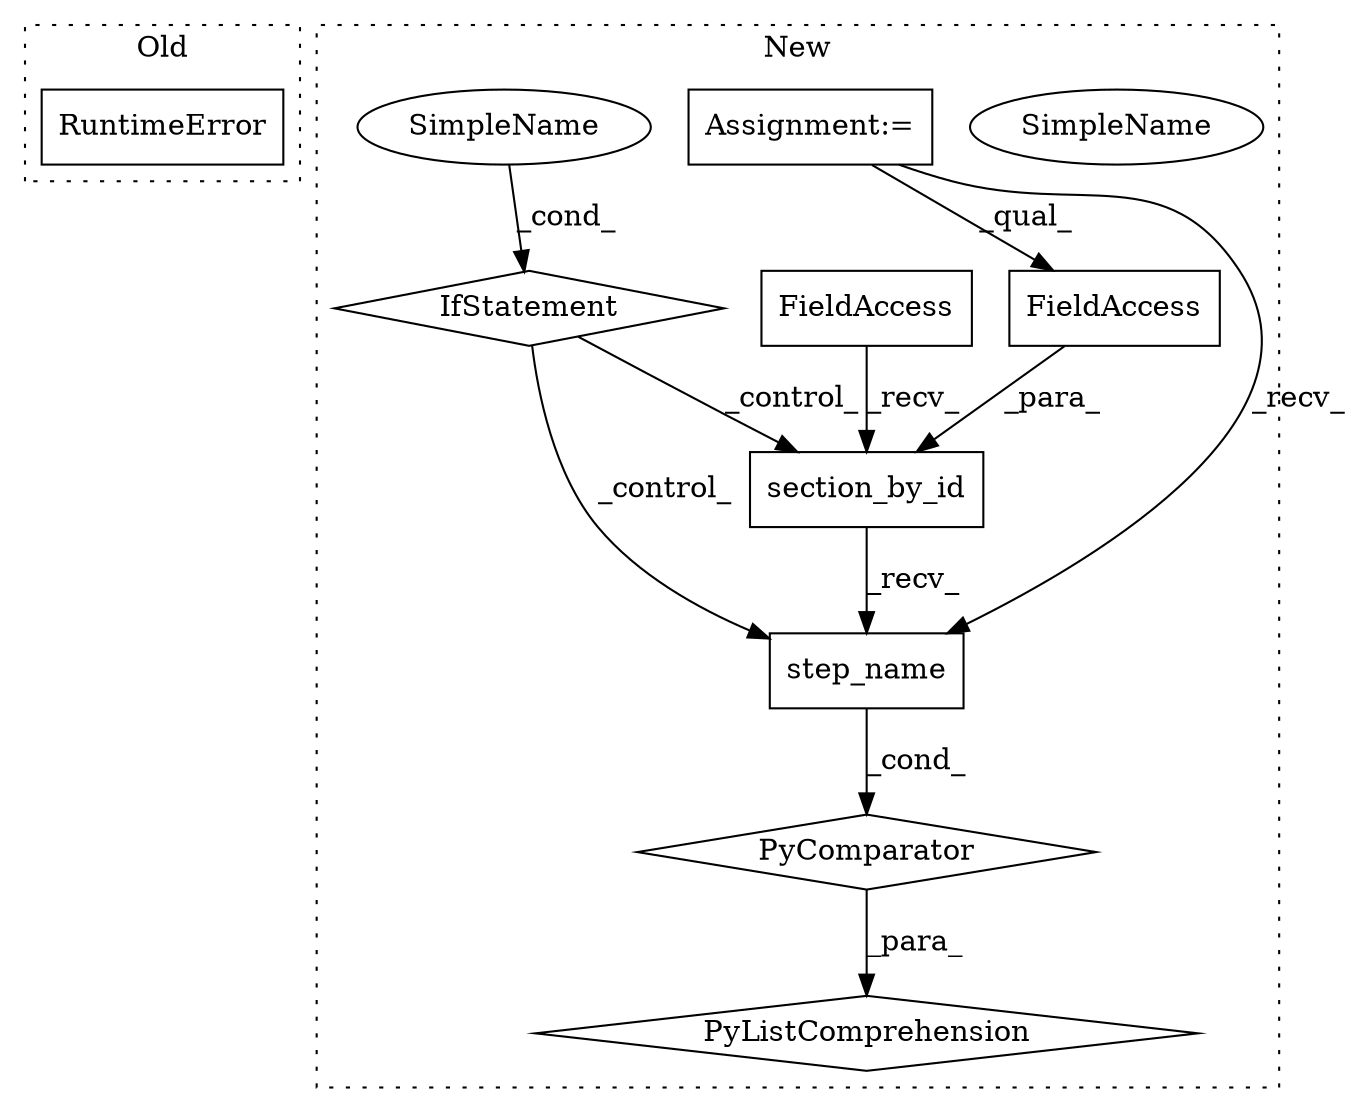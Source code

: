 digraph G {
subgraph cluster0 {
1 [label="RuntimeError" a="32" s="52699" l="14" shape="box"];
label = "Old";
style="dotted";
}
subgraph cluster1 {
2 [label="section_by_id" a="32" s="52960,52986" l="14,1" shape="box"];
3 [label="step_name" a="32" s="52988" l="11" shape="box"];
4 [label="SimpleName" a="42" s="53087" l="5" shape="ellipse"];
5 [label="PyListComprehension" a="109" s="52946" l="154" shape="diamond"];
6 [label="PyComparator" a="113" s="53063" l="29" shape="diamond"];
7 [label="FieldAccess" a="22" s="52946" l="13" shape="box"];
8 [label="FieldAccess" a="22" s="52974" l="12" shape="box"];
9 [label="IfStatement" a="25" s="53063" l="29" shape="diamond"];
10 [label="Assignment:=" a="7" s="52708" l="1" shape="box"];
11 [label="SimpleName" a="42" s="53087" l="5" shape="ellipse"];
label = "New";
style="dotted";
}
2 -> 3 [label="_recv_"];
3 -> 6 [label="_cond_"];
6 -> 5 [label="_para_"];
7 -> 2 [label="_recv_"];
8 -> 2 [label="_para_"];
9 -> 3 [label="_control_"];
9 -> 2 [label="_control_"];
10 -> 3 [label="_recv_"];
10 -> 8 [label="_qual_"];
11 -> 9 [label="_cond_"];
}